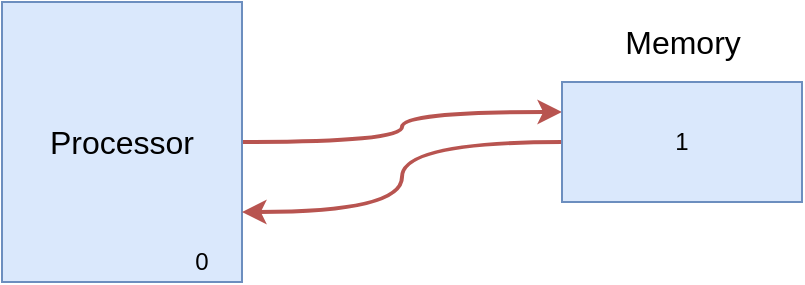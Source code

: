 <mxfile version="13.6.2" type="github">
  <diagram id="ln1mrVX1mrhun-X9sC05" name="Page-1">
    <mxGraphModel dx="2066" dy="1154" grid="1" gridSize="10" guides="1" tooltips="1" connect="1" arrows="1" fold="1" page="1" pageScale="1" pageWidth="827" pageHeight="1169" math="0" shadow="0">
      <root>
        <mxCell id="0" />
        <mxCell id="1" parent="0" />
        <mxCell id="Rt-vH4xQGZKmyeNd1HRq-5" style="edgeStyle=orthogonalEdgeStyle;rounded=0;orthogonalLoop=1;jettySize=auto;html=1;curved=1;entryX=0;entryY=0.25;entryDx=0;entryDy=0;strokeWidth=2;fillColor=#f8cecc;strokeColor=#b85450;" edge="1" parent="1" source="Rt-vH4xQGZKmyeNd1HRq-1" target="Rt-vH4xQGZKmyeNd1HRq-2">
          <mxGeometry relative="1" as="geometry" />
        </mxCell>
        <mxCell id="Rt-vH4xQGZKmyeNd1HRq-1" value="&lt;font style=&quot;font-size: 16px&quot;&gt;Processor&lt;/font&gt;" style="rounded=0;whiteSpace=wrap;html=1;fillColor=#dae8fc;strokeColor=#6c8ebf;" vertex="1" parent="1">
          <mxGeometry x="160" y="290" width="120" height="140" as="geometry" />
        </mxCell>
        <mxCell id="Rt-vH4xQGZKmyeNd1HRq-7" style="edgeStyle=orthogonalEdgeStyle;curved=1;rounded=0;orthogonalLoop=1;jettySize=auto;html=1;entryX=1;entryY=0.75;entryDx=0;entryDy=0;strokeWidth=2;fillColor=#f8cecc;strokeColor=#b85450;" edge="1" parent="1" source="Rt-vH4xQGZKmyeNd1HRq-2" target="Rt-vH4xQGZKmyeNd1HRq-1">
          <mxGeometry relative="1" as="geometry" />
        </mxCell>
        <mxCell id="Rt-vH4xQGZKmyeNd1HRq-2" value="1" style="rounded=0;whiteSpace=wrap;html=1;fillColor=#dae8fc;strokeColor=#6c8ebf;" vertex="1" parent="1">
          <mxGeometry x="440" y="330" width="120" height="60" as="geometry" />
        </mxCell>
        <mxCell id="Rt-vH4xQGZKmyeNd1HRq-3" value="&lt;font style=&quot;font-size: 16px&quot;&gt;Memory&lt;/font&gt;" style="text;html=1;align=center;verticalAlign=middle;resizable=0;points=[];autosize=1;" vertex="1" parent="1">
          <mxGeometry x="465" y="300" width="70" height="20" as="geometry" />
        </mxCell>
        <mxCell id="Rt-vH4xQGZKmyeNd1HRq-4" value="0" style="text;html=1;strokeColor=none;fillColor=none;align=center;verticalAlign=middle;whiteSpace=wrap;rounded=0;" vertex="1" parent="1">
          <mxGeometry x="240" y="410" width="40" height="20" as="geometry" />
        </mxCell>
      </root>
    </mxGraphModel>
  </diagram>
</mxfile>
